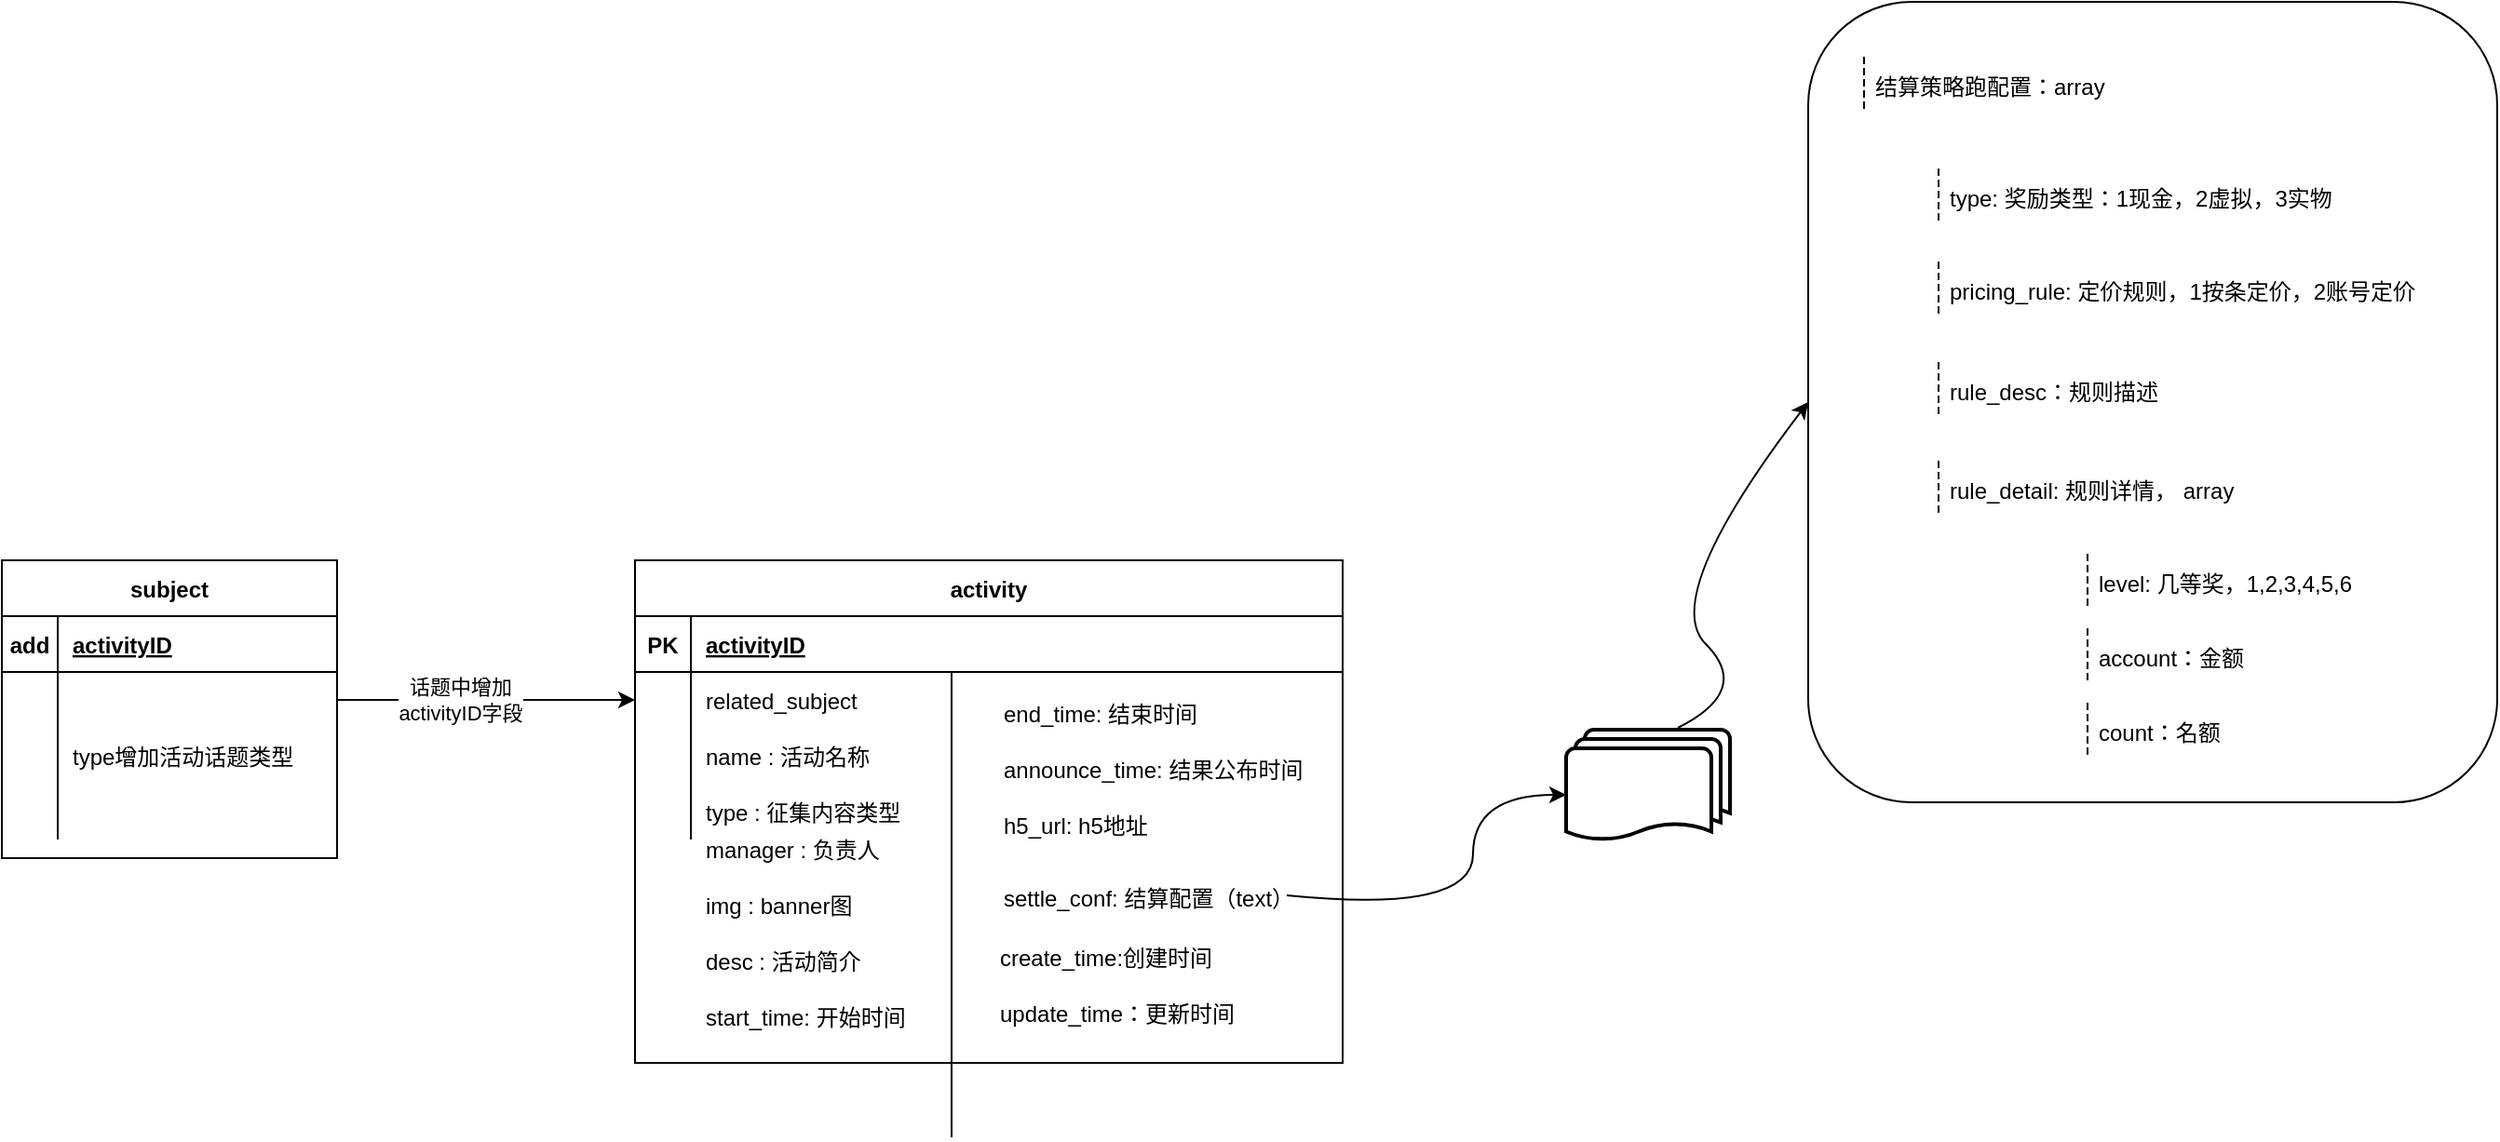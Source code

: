 <mxfile version="15.5.8" type="github">
  <diagram id="LG2WF2RvglRewsPvHwB6" name="Page-1">
    <mxGraphModel dx="1422" dy="762" grid="1" gridSize="10" guides="1" tooltips="1" connect="1" arrows="1" fold="1" page="1" pageScale="1" pageWidth="1654" pageHeight="2336" math="0" shadow="0">
      <root>
        <mxCell id="0" />
        <mxCell id="1" parent="0" />
        <mxCell id="w5vEDjfAuw3C4fb2oxAN-76" value="" style="rounded=1;whiteSpace=wrap;html=1;" vertex="1" parent="1">
          <mxGeometry x="1160" y="290" width="370" height="430" as="geometry" />
        </mxCell>
        <mxCell id="w5vEDjfAuw3C4fb2oxAN-1" value="activity" style="shape=table;startSize=30;container=1;collapsible=1;childLayout=tableLayout;fixedRows=1;rowLines=0;fontStyle=1;align=center;resizeLast=1;" vertex="1" parent="1">
          <mxGeometry x="530" y="590" width="380" height="270" as="geometry">
            <mxRectangle x="530" y="590" width="70" height="30" as="alternateBounds" />
          </mxGeometry>
        </mxCell>
        <mxCell id="w5vEDjfAuw3C4fb2oxAN-2" value="" style="shape=partialRectangle;collapsible=0;dropTarget=0;pointerEvents=0;fillColor=none;top=0;left=0;bottom=1;right=0;points=[[0,0.5],[1,0.5]];portConstraint=eastwest;" vertex="1" parent="w5vEDjfAuw3C4fb2oxAN-1">
          <mxGeometry y="30" width="380" height="30" as="geometry" />
        </mxCell>
        <mxCell id="w5vEDjfAuw3C4fb2oxAN-3" value="PK" style="shape=partialRectangle;connectable=0;fillColor=none;top=0;left=0;bottom=0;right=0;fontStyle=1;overflow=hidden;" vertex="1" parent="w5vEDjfAuw3C4fb2oxAN-2">
          <mxGeometry width="30" height="30" as="geometry">
            <mxRectangle width="30" height="30" as="alternateBounds" />
          </mxGeometry>
        </mxCell>
        <mxCell id="w5vEDjfAuw3C4fb2oxAN-4" value="activityID" style="shape=partialRectangle;connectable=0;fillColor=none;top=0;left=0;bottom=0;right=0;align=left;spacingLeft=6;fontStyle=5;overflow=hidden;" vertex="1" parent="w5vEDjfAuw3C4fb2oxAN-2">
          <mxGeometry x="30" width="350" height="30" as="geometry">
            <mxRectangle width="350" height="30" as="alternateBounds" />
          </mxGeometry>
        </mxCell>
        <mxCell id="w5vEDjfAuw3C4fb2oxAN-5" value="" style="shape=partialRectangle;collapsible=0;dropTarget=0;pointerEvents=0;fillColor=none;top=0;left=0;bottom=0;right=0;points=[[0,0.5],[1,0.5]];portConstraint=eastwest;" vertex="1" parent="w5vEDjfAuw3C4fb2oxAN-1">
          <mxGeometry y="60" width="380" height="30" as="geometry" />
        </mxCell>
        <mxCell id="w5vEDjfAuw3C4fb2oxAN-6" value="" style="shape=partialRectangle;connectable=0;fillColor=none;top=0;left=0;bottom=0;right=0;editable=1;overflow=hidden;" vertex="1" parent="w5vEDjfAuw3C4fb2oxAN-5">
          <mxGeometry width="30" height="30" as="geometry">
            <mxRectangle width="30" height="30" as="alternateBounds" />
          </mxGeometry>
        </mxCell>
        <mxCell id="w5vEDjfAuw3C4fb2oxAN-7" value="related_subject" style="shape=partialRectangle;connectable=0;fillColor=none;top=0;left=0;bottom=0;right=0;align=left;spacingLeft=6;overflow=hidden;" vertex="1" parent="w5vEDjfAuw3C4fb2oxAN-5">
          <mxGeometry x="30" width="350" height="30" as="geometry">
            <mxRectangle width="350" height="30" as="alternateBounds" />
          </mxGeometry>
        </mxCell>
        <mxCell id="w5vEDjfAuw3C4fb2oxAN-8" value="" style="shape=partialRectangle;collapsible=0;dropTarget=0;pointerEvents=0;fillColor=none;top=0;left=0;bottom=0;right=0;points=[[0,0.5],[1,0.5]];portConstraint=eastwest;" vertex="1" parent="w5vEDjfAuw3C4fb2oxAN-1">
          <mxGeometry y="90" width="380" height="30" as="geometry" />
        </mxCell>
        <mxCell id="w5vEDjfAuw3C4fb2oxAN-9" value="" style="shape=partialRectangle;connectable=0;fillColor=none;top=0;left=0;bottom=0;right=0;editable=1;overflow=hidden;" vertex="1" parent="w5vEDjfAuw3C4fb2oxAN-8">
          <mxGeometry width="30" height="30" as="geometry">
            <mxRectangle width="30" height="30" as="alternateBounds" />
          </mxGeometry>
        </mxCell>
        <mxCell id="w5vEDjfAuw3C4fb2oxAN-10" value="name : 活动名称" style="shape=partialRectangle;connectable=0;fillColor=none;top=0;left=0;bottom=0;right=0;align=left;spacingLeft=6;overflow=hidden;" vertex="1" parent="w5vEDjfAuw3C4fb2oxAN-8">
          <mxGeometry x="30" width="350" height="30" as="geometry">
            <mxRectangle width="350" height="30" as="alternateBounds" />
          </mxGeometry>
        </mxCell>
        <mxCell id="w5vEDjfAuw3C4fb2oxAN-11" value="" style="shape=partialRectangle;collapsible=0;dropTarget=0;pointerEvents=0;fillColor=none;top=0;left=0;bottom=0;right=0;points=[[0,0.5],[1,0.5]];portConstraint=eastwest;" vertex="1" parent="w5vEDjfAuw3C4fb2oxAN-1">
          <mxGeometry y="120" width="380" height="30" as="geometry" />
        </mxCell>
        <mxCell id="w5vEDjfAuw3C4fb2oxAN-12" value="" style="shape=partialRectangle;connectable=0;fillColor=none;top=0;left=0;bottom=0;right=0;editable=1;overflow=hidden;" vertex="1" parent="w5vEDjfAuw3C4fb2oxAN-11">
          <mxGeometry width="30" height="30" as="geometry">
            <mxRectangle width="30" height="30" as="alternateBounds" />
          </mxGeometry>
        </mxCell>
        <mxCell id="w5vEDjfAuw3C4fb2oxAN-13" value="type : 征集内容类型" style="shape=partialRectangle;connectable=0;fillColor=none;top=0;left=0;bottom=0;right=0;align=left;spacingLeft=6;overflow=hidden;" vertex="1" parent="w5vEDjfAuw3C4fb2oxAN-11">
          <mxGeometry x="30" width="350" height="30" as="geometry">
            <mxRectangle width="350" height="30" as="alternateBounds" />
          </mxGeometry>
        </mxCell>
        <mxCell id="w5vEDjfAuw3C4fb2oxAN-14" value="subject" style="shape=table;startSize=30;container=1;collapsible=1;childLayout=tableLayout;fixedRows=1;rowLines=0;fontStyle=1;align=center;resizeLast=1;" vertex="1" parent="1">
          <mxGeometry x="190" y="590" width="180" height="160" as="geometry" />
        </mxCell>
        <mxCell id="w5vEDjfAuw3C4fb2oxAN-15" value="" style="shape=partialRectangle;collapsible=0;dropTarget=0;pointerEvents=0;fillColor=none;top=0;left=0;bottom=1;right=0;points=[[0,0.5],[1,0.5]];portConstraint=eastwest;" vertex="1" parent="w5vEDjfAuw3C4fb2oxAN-14">
          <mxGeometry y="30" width="180" height="30" as="geometry" />
        </mxCell>
        <mxCell id="w5vEDjfAuw3C4fb2oxAN-16" value="add" style="shape=partialRectangle;connectable=0;fillColor=none;top=0;left=0;bottom=0;right=0;fontStyle=1;overflow=hidden;" vertex="1" parent="w5vEDjfAuw3C4fb2oxAN-15">
          <mxGeometry width="30" height="30" as="geometry">
            <mxRectangle width="30" height="30" as="alternateBounds" />
          </mxGeometry>
        </mxCell>
        <mxCell id="w5vEDjfAuw3C4fb2oxAN-17" value="activityID" style="shape=partialRectangle;connectable=0;fillColor=none;top=0;left=0;bottom=0;right=0;align=left;spacingLeft=6;fontStyle=5;overflow=hidden;" vertex="1" parent="w5vEDjfAuw3C4fb2oxAN-15">
          <mxGeometry x="30" width="150" height="30" as="geometry">
            <mxRectangle width="150" height="30" as="alternateBounds" />
          </mxGeometry>
        </mxCell>
        <mxCell id="w5vEDjfAuw3C4fb2oxAN-18" value="" style="shape=partialRectangle;collapsible=0;dropTarget=0;pointerEvents=0;fillColor=none;top=0;left=0;bottom=0;right=0;points=[[0,0.5],[1,0.5]];portConstraint=eastwest;" vertex="1" parent="w5vEDjfAuw3C4fb2oxAN-14">
          <mxGeometry y="60" width="180" height="30" as="geometry" />
        </mxCell>
        <mxCell id="w5vEDjfAuw3C4fb2oxAN-19" value="" style="shape=partialRectangle;connectable=0;fillColor=none;top=0;left=0;bottom=0;right=0;editable=1;overflow=hidden;" vertex="1" parent="w5vEDjfAuw3C4fb2oxAN-18">
          <mxGeometry width="30" height="30" as="geometry">
            <mxRectangle width="30" height="30" as="alternateBounds" />
          </mxGeometry>
        </mxCell>
        <mxCell id="w5vEDjfAuw3C4fb2oxAN-20" value="" style="shape=partialRectangle;connectable=0;fillColor=none;top=0;left=0;bottom=0;right=0;align=left;spacingLeft=6;overflow=hidden;" vertex="1" parent="w5vEDjfAuw3C4fb2oxAN-18">
          <mxGeometry x="30" width="150" height="30" as="geometry">
            <mxRectangle width="150" height="30" as="alternateBounds" />
          </mxGeometry>
        </mxCell>
        <mxCell id="w5vEDjfAuw3C4fb2oxAN-21" value="" style="shape=partialRectangle;collapsible=0;dropTarget=0;pointerEvents=0;fillColor=none;top=0;left=0;bottom=0;right=0;points=[[0,0.5],[1,0.5]];portConstraint=eastwest;" vertex="1" parent="w5vEDjfAuw3C4fb2oxAN-14">
          <mxGeometry y="90" width="180" height="30" as="geometry" />
        </mxCell>
        <mxCell id="w5vEDjfAuw3C4fb2oxAN-22" value="" style="shape=partialRectangle;connectable=0;fillColor=none;top=0;left=0;bottom=0;right=0;editable=1;overflow=hidden;" vertex="1" parent="w5vEDjfAuw3C4fb2oxAN-21">
          <mxGeometry width="30" height="30" as="geometry">
            <mxRectangle width="30" height="30" as="alternateBounds" />
          </mxGeometry>
        </mxCell>
        <mxCell id="w5vEDjfAuw3C4fb2oxAN-23" value="type增加活动话题类型" style="shape=partialRectangle;connectable=0;fillColor=none;top=0;left=0;bottom=0;right=0;align=left;spacingLeft=6;overflow=hidden;" vertex="1" parent="w5vEDjfAuw3C4fb2oxAN-21">
          <mxGeometry x="30" width="150" height="30" as="geometry">
            <mxRectangle width="150" height="30" as="alternateBounds" />
          </mxGeometry>
        </mxCell>
        <mxCell id="w5vEDjfAuw3C4fb2oxAN-24" value="" style="shape=partialRectangle;collapsible=0;dropTarget=0;pointerEvents=0;fillColor=none;top=0;left=0;bottom=0;right=0;points=[[0,0.5],[1,0.5]];portConstraint=eastwest;" vertex="1" parent="w5vEDjfAuw3C4fb2oxAN-14">
          <mxGeometry y="120" width="180" height="30" as="geometry" />
        </mxCell>
        <mxCell id="w5vEDjfAuw3C4fb2oxAN-25" value="" style="shape=partialRectangle;connectable=0;fillColor=none;top=0;left=0;bottom=0;right=0;editable=1;overflow=hidden;" vertex="1" parent="w5vEDjfAuw3C4fb2oxAN-24">
          <mxGeometry width="30" height="30" as="geometry">
            <mxRectangle width="30" height="30" as="alternateBounds" />
          </mxGeometry>
        </mxCell>
        <mxCell id="w5vEDjfAuw3C4fb2oxAN-26" value="" style="shape=partialRectangle;connectable=0;fillColor=none;top=0;left=0;bottom=0;right=0;align=left;spacingLeft=6;overflow=hidden;" vertex="1" parent="w5vEDjfAuw3C4fb2oxAN-24">
          <mxGeometry x="30" width="150" height="30" as="geometry">
            <mxRectangle width="150" height="30" as="alternateBounds" />
          </mxGeometry>
        </mxCell>
        <mxCell id="w5vEDjfAuw3C4fb2oxAN-27" style="edgeStyle=orthogonalEdgeStyle;rounded=0;orthogonalLoop=1;jettySize=auto;html=1;exitX=1;exitY=0.5;exitDx=0;exitDy=0;entryX=0;entryY=0.5;entryDx=0;entryDy=0;" edge="1" parent="1" source="w5vEDjfAuw3C4fb2oxAN-18" target="w5vEDjfAuw3C4fb2oxAN-5">
          <mxGeometry relative="1" as="geometry" />
        </mxCell>
        <mxCell id="w5vEDjfAuw3C4fb2oxAN-31" value="话题中增加&lt;br&gt;activityID字段" style="edgeLabel;html=1;align=center;verticalAlign=middle;resizable=0;points=[];" vertex="1" connectable="0" parent="w5vEDjfAuw3C4fb2oxAN-27">
          <mxGeometry x="-0.173" relative="1" as="geometry">
            <mxPoint as="offset" />
          </mxGeometry>
        </mxCell>
        <mxCell id="w5vEDjfAuw3C4fb2oxAN-33" value="manager : 负责人" style="shape=partialRectangle;connectable=0;fillColor=none;top=0;left=0;bottom=0;right=0;align=left;spacingLeft=6;overflow=hidden;" vertex="1" parent="1">
          <mxGeometry x="560" y="730" width="150" height="30" as="geometry">
            <mxRectangle width="150" height="30" as="alternateBounds" />
          </mxGeometry>
        </mxCell>
        <mxCell id="w5vEDjfAuw3C4fb2oxAN-34" value="img : banner图" style="shape=partialRectangle;connectable=0;fillColor=none;top=0;left=0;bottom=0;right=0;align=left;spacingLeft=6;overflow=hidden;" vertex="1" parent="1">
          <mxGeometry x="560" y="760" width="150" height="30" as="geometry">
            <mxRectangle width="150" height="30" as="alternateBounds" />
          </mxGeometry>
        </mxCell>
        <mxCell id="w5vEDjfAuw3C4fb2oxAN-35" value="desc : 活动简介" style="shape=partialRectangle;connectable=0;fillColor=none;top=0;left=0;bottom=0;right=0;align=left;spacingLeft=6;overflow=hidden;" vertex="1" parent="1">
          <mxGeometry x="560" y="790" width="150" height="30" as="geometry">
            <mxRectangle width="150" height="30" as="alternateBounds" />
          </mxGeometry>
        </mxCell>
        <mxCell id="w5vEDjfAuw3C4fb2oxAN-41" value="" style="endArrow=none;html=1;rounded=0;" edge="1" parent="1">
          <mxGeometry width="50" height="50" relative="1" as="geometry">
            <mxPoint x="700" y="900" as="sourcePoint" />
            <mxPoint x="700" y="650" as="targetPoint" />
          </mxGeometry>
        </mxCell>
        <mxCell id="w5vEDjfAuw3C4fb2oxAN-42" value="start_time: 开始时间" style="shape=partialRectangle;connectable=0;fillColor=none;top=0;left=0;bottom=0;right=0;align=left;spacingLeft=6;overflow=hidden;" vertex="1" parent="1">
          <mxGeometry x="560" y="820" width="150" height="30" as="geometry">
            <mxRectangle width="150" height="30" as="alternateBounds" />
          </mxGeometry>
        </mxCell>
        <mxCell id="w5vEDjfAuw3C4fb2oxAN-43" value="end_time: 结束时间" style="shape=partialRectangle;connectable=0;fillColor=none;top=0;left=0;bottom=0;right=0;align=left;spacingLeft=6;overflow=hidden;" vertex="1" parent="1">
          <mxGeometry x="720" y="657" width="150" height="30" as="geometry">
            <mxRectangle width="150" height="30" as="alternateBounds" />
          </mxGeometry>
        </mxCell>
        <mxCell id="w5vEDjfAuw3C4fb2oxAN-44" value="announce_time: 结果公布时间" style="shape=partialRectangle;connectable=0;fillColor=none;top=0;left=0;bottom=0;right=0;align=left;spacingLeft=6;overflow=hidden;" vertex="1" parent="1">
          <mxGeometry x="720" y="687" width="170" height="30" as="geometry">
            <mxRectangle width="150" height="30" as="alternateBounds" />
          </mxGeometry>
        </mxCell>
        <mxCell id="w5vEDjfAuw3C4fb2oxAN-45" value="h5_url: h5地址" style="shape=partialRectangle;connectable=0;fillColor=none;top=0;left=0;bottom=0;right=0;align=left;spacingLeft=6;overflow=hidden;" vertex="1" parent="1">
          <mxGeometry x="720" y="717" width="170" height="30" as="geometry">
            <mxRectangle width="150" height="30" as="alternateBounds" />
          </mxGeometry>
        </mxCell>
        <mxCell id="w5vEDjfAuw3C4fb2oxAN-46" value="settle_conf: 结算配置（text）" style="shape=partialRectangle;connectable=0;fillColor=none;top=0;left=0;bottom=0;right=0;align=left;spacingLeft=6;overflow=hidden;" vertex="1" parent="1">
          <mxGeometry x="720" y="756" width="170" height="30" as="geometry">
            <mxRectangle width="150" height="30" as="alternateBounds" />
          </mxGeometry>
        </mxCell>
        <mxCell id="w5vEDjfAuw3C4fb2oxAN-51" value="type: 奖励类型：1现金，2虚拟，3实物" style="shape=partialRectangle;fillColor=none;align=left;verticalAlign=middle;strokeColor=none;spacingLeft=34;rotatable=0;points=[[0,0.5],[1,0.5]];portConstraint=eastwest;dropTarget=0;" vertex="1" parent="1">
          <mxGeometry x="1200" y="380" width="90" height="30" as="geometry" />
        </mxCell>
        <mxCell id="w5vEDjfAuw3C4fb2oxAN-52" value="" style="shape=partialRectangle;top=0;left=0;bottom=0;fillColor=none;stokeWidth=1;dashed=1;align=left;verticalAlign=middle;spacingLeft=4;spacingRight=4;overflow=hidden;rotatable=0;points=[];portConstraint=eastwest;part=1;" vertex="1" connectable="0" parent="w5vEDjfAuw3C4fb2oxAN-51">
          <mxGeometry width="30" height="30" as="geometry" />
        </mxCell>
        <mxCell id="w5vEDjfAuw3C4fb2oxAN-53" value="pricing_rule: 定价规则，1按条定价，2账号定价" style="shape=partialRectangle;fillColor=none;align=left;verticalAlign=middle;strokeColor=none;spacingLeft=34;rotatable=0;points=[[0,0.5],[1,0.5]];portConstraint=eastwest;dropTarget=0;" vertex="1" parent="1">
          <mxGeometry x="1200" y="430" width="90" height="30" as="geometry" />
        </mxCell>
        <mxCell id="w5vEDjfAuw3C4fb2oxAN-54" value="" style="shape=partialRectangle;top=0;left=0;bottom=0;fillColor=none;stokeWidth=1;dashed=1;align=left;verticalAlign=middle;spacingLeft=4;spacingRight=4;overflow=hidden;rotatable=0;points=[];portConstraint=eastwest;part=1;" vertex="1" connectable="0" parent="w5vEDjfAuw3C4fb2oxAN-53">
          <mxGeometry width="30" height="30" as="geometry" />
        </mxCell>
        <mxCell id="w5vEDjfAuw3C4fb2oxAN-55" value="rule_detail: 规则详情， array" style="shape=partialRectangle;fillColor=none;align=left;verticalAlign=middle;strokeColor=none;spacingLeft=34;rotatable=0;points=[[0,0.5],[1,0.5]];portConstraint=eastwest;dropTarget=0;" vertex="1" parent="1">
          <mxGeometry x="1200" y="537" width="90" height="30" as="geometry" />
        </mxCell>
        <mxCell id="w5vEDjfAuw3C4fb2oxAN-56" value="" style="shape=partialRectangle;top=0;left=0;bottom=0;fillColor=none;stokeWidth=1;dashed=1;align=left;verticalAlign=middle;spacingLeft=4;spacingRight=4;overflow=hidden;rotatable=0;points=[];portConstraint=eastwest;part=1;" vertex="1" connectable="0" parent="w5vEDjfAuw3C4fb2oxAN-55">
          <mxGeometry width="30" height="30" as="geometry" />
        </mxCell>
        <mxCell id="w5vEDjfAuw3C4fb2oxAN-60" value="" style="strokeWidth=2;html=1;shape=mxgraph.flowchart.multi-document;whiteSpace=wrap;" vertex="1" parent="1">
          <mxGeometry x="1030" y="681" width="88" height="60" as="geometry" />
        </mxCell>
        <mxCell id="w5vEDjfAuw3C4fb2oxAN-62" value="" style="curved=1;endArrow=classic;html=1;rounded=0;" edge="1" parent="1">
          <mxGeometry width="50" height="50" relative="1" as="geometry">
            <mxPoint x="880" y="770" as="sourcePoint" />
            <mxPoint x="1030" y="716" as="targetPoint" />
            <Array as="points">
              <mxPoint x="980" y="780" />
              <mxPoint x="980" y="716" />
            </Array>
          </mxGeometry>
        </mxCell>
        <mxCell id="w5vEDjfAuw3C4fb2oxAN-63" value="" style="curved=1;endArrow=classic;html=1;rounded=0;entryX=0;entryY=0.5;entryDx=0;entryDy=0;" edge="1" parent="1" target="w5vEDjfAuw3C4fb2oxAN-76">
          <mxGeometry width="50" height="50" relative="1" as="geometry">
            <mxPoint x="1090" y="680" as="sourcePoint" />
            <mxPoint x="1140" y="500" as="targetPoint" />
            <Array as="points">
              <mxPoint x="1130" y="660" />
              <mxPoint x="1080" y="610" />
            </Array>
          </mxGeometry>
        </mxCell>
        <mxCell id="w5vEDjfAuw3C4fb2oxAN-64" value="结算策略跑配置：array" style="shape=partialRectangle;fillColor=none;align=left;verticalAlign=middle;strokeColor=none;spacingLeft=34;rotatable=0;points=[[0,0.5],[1,0.5]];portConstraint=eastwest;dropTarget=0;" vertex="1" parent="1">
          <mxGeometry x="1160" y="320" width="90" height="30" as="geometry" />
        </mxCell>
        <mxCell id="w5vEDjfAuw3C4fb2oxAN-65" value="" style="shape=partialRectangle;top=0;left=0;bottom=0;fillColor=none;stokeWidth=1;dashed=1;align=left;verticalAlign=middle;spacingLeft=4;spacingRight=4;overflow=hidden;rotatable=0;points=[];portConstraint=eastwest;part=1;" vertex="1" connectable="0" parent="w5vEDjfAuw3C4fb2oxAN-64">
          <mxGeometry width="30" height="30" as="geometry" />
        </mxCell>
        <mxCell id="w5vEDjfAuw3C4fb2oxAN-66" value="level: 几等奖，1,2,3,4,5,6" style="shape=partialRectangle;fillColor=none;align=left;verticalAlign=middle;strokeColor=none;spacingLeft=34;rotatable=0;points=[[0,0.5],[1,0.5]];portConstraint=eastwest;dropTarget=0;" vertex="1" parent="1">
          <mxGeometry x="1280" y="587" width="90" height="30" as="geometry" />
        </mxCell>
        <mxCell id="w5vEDjfAuw3C4fb2oxAN-67" value="" style="shape=partialRectangle;top=0;left=0;bottom=0;fillColor=none;stokeWidth=1;dashed=1;align=left;verticalAlign=middle;spacingLeft=4;spacingRight=4;overflow=hidden;rotatable=0;points=[];portConstraint=eastwest;part=1;" vertex="1" connectable="0" parent="w5vEDjfAuw3C4fb2oxAN-66">
          <mxGeometry width="30" height="30" as="geometry" />
        </mxCell>
        <mxCell id="w5vEDjfAuw3C4fb2oxAN-68" value="account：金额" style="shape=partialRectangle;fillColor=none;align=left;verticalAlign=middle;strokeColor=none;spacingLeft=34;rotatable=0;points=[[0,0.5],[1,0.5]];portConstraint=eastwest;dropTarget=0;" vertex="1" parent="1">
          <mxGeometry x="1280" y="627" width="90" height="30" as="geometry" />
        </mxCell>
        <mxCell id="w5vEDjfAuw3C4fb2oxAN-69" value="" style="shape=partialRectangle;top=0;left=0;bottom=0;fillColor=none;stokeWidth=1;dashed=1;align=left;verticalAlign=middle;spacingLeft=4;spacingRight=4;overflow=hidden;rotatable=0;points=[];portConstraint=eastwest;part=1;" vertex="1" connectable="0" parent="w5vEDjfAuw3C4fb2oxAN-68">
          <mxGeometry width="30" height="30" as="geometry" />
        </mxCell>
        <mxCell id="w5vEDjfAuw3C4fb2oxAN-70" value="count：名额" style="shape=partialRectangle;fillColor=none;align=left;verticalAlign=middle;strokeColor=none;spacingLeft=34;rotatable=0;points=[[0,0.5],[1,0.5]];portConstraint=eastwest;dropTarget=0;" vertex="1" parent="1">
          <mxGeometry x="1280" y="667" width="90" height="30" as="geometry" />
        </mxCell>
        <mxCell id="w5vEDjfAuw3C4fb2oxAN-71" value="" style="shape=partialRectangle;top=0;left=0;bottom=0;fillColor=none;stokeWidth=1;dashed=1;align=left;verticalAlign=middle;spacingLeft=4;spacingRight=4;overflow=hidden;rotatable=0;points=[];portConstraint=eastwest;part=1;" vertex="1" connectable="0" parent="w5vEDjfAuw3C4fb2oxAN-70">
          <mxGeometry width="30" height="30" as="geometry" />
        </mxCell>
        <mxCell id="w5vEDjfAuw3C4fb2oxAN-74" value="rule_desc：规则描述" style="shape=partialRectangle;fillColor=none;align=left;verticalAlign=middle;strokeColor=none;spacingLeft=34;rotatable=0;points=[[0,0.5],[1,0.5]];portConstraint=eastwest;dropTarget=0;" vertex="1" parent="1">
          <mxGeometry x="1200" y="484" width="90" height="30" as="geometry" />
        </mxCell>
        <mxCell id="w5vEDjfAuw3C4fb2oxAN-75" value="" style="shape=partialRectangle;top=0;left=0;bottom=0;fillColor=none;stokeWidth=1;dashed=1;align=left;verticalAlign=middle;spacingLeft=4;spacingRight=4;overflow=hidden;rotatable=0;points=[];portConstraint=eastwest;part=1;" vertex="1" connectable="0" parent="w5vEDjfAuw3C4fb2oxAN-74">
          <mxGeometry width="30" height="30" as="geometry" />
        </mxCell>
        <mxCell id="w5vEDjfAuw3C4fb2oxAN-77" value="create_time:创建时间" style="text;strokeColor=none;fillColor=none;spacingLeft=4;spacingRight=4;overflow=hidden;rotatable=0;points=[[0,0.5],[1,0.5]];portConstraint=eastwest;fontSize=12;" vertex="1" parent="1">
          <mxGeometry x="720" y="790" width="140" height="30" as="geometry" />
        </mxCell>
        <mxCell id="w5vEDjfAuw3C4fb2oxAN-78" value="update_time：更新时间" style="text;strokeColor=none;fillColor=none;spacingLeft=4;spacingRight=4;overflow=hidden;rotatable=0;points=[[0,0.5],[1,0.5]];portConstraint=eastwest;fontSize=12;" vertex="1" parent="1">
          <mxGeometry x="720" y="820" width="150" height="40" as="geometry" />
        </mxCell>
      </root>
    </mxGraphModel>
  </diagram>
</mxfile>
